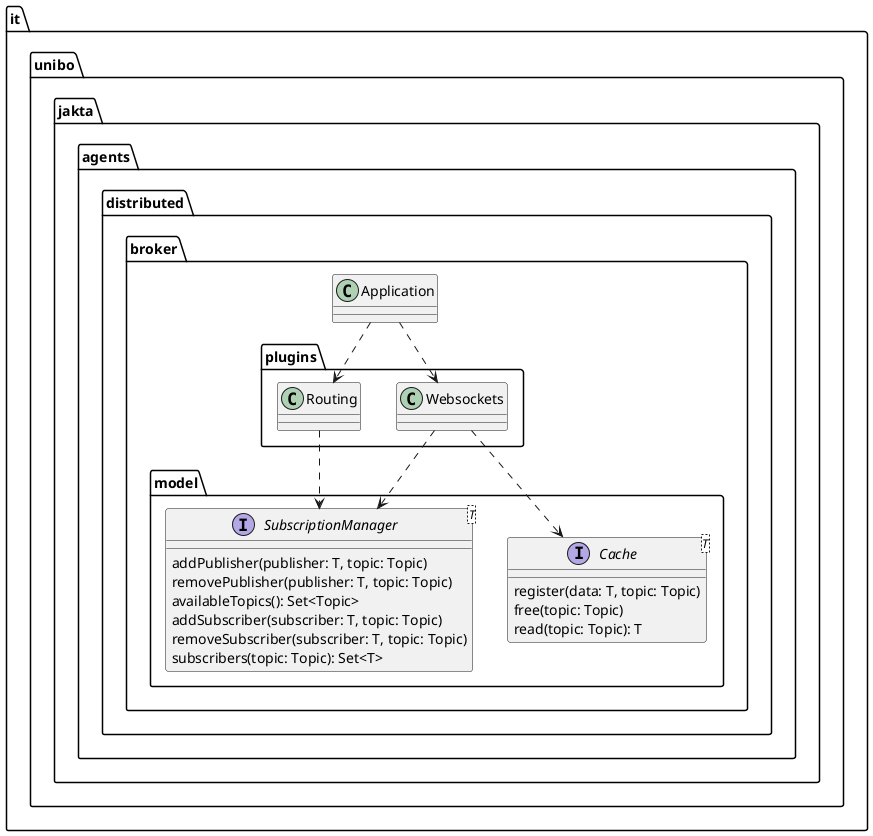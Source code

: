 @startuml

package it.unibo.jakta.agents.distributed.broker {
    package model {
        interface Cache<T> {
            register(data: T, topic: Topic)
            free(topic: Topic)
            read(topic: Topic): T
        }
        interface SubscriptionManager<T> {
            addPublisher(publisher: T, topic: Topic)
            removePublisher(publisher: T, topic: Topic)
            availableTopics(): Set<Topic>
            addSubscriber(subscriber: T, topic: Topic)
            removeSubscriber(subscriber: T, topic: Topic)
            subscribers(topic: Topic): Set<T>
        }
    }

    package plugins {
        class Routing
        class Websockets
    }

    class Application
}

Application ..> Websockets
Application ..> Routing
Routing ..> SubscriptionManager
Websockets ..> SubscriptionManager
Websockets ..> Cache

@enduml